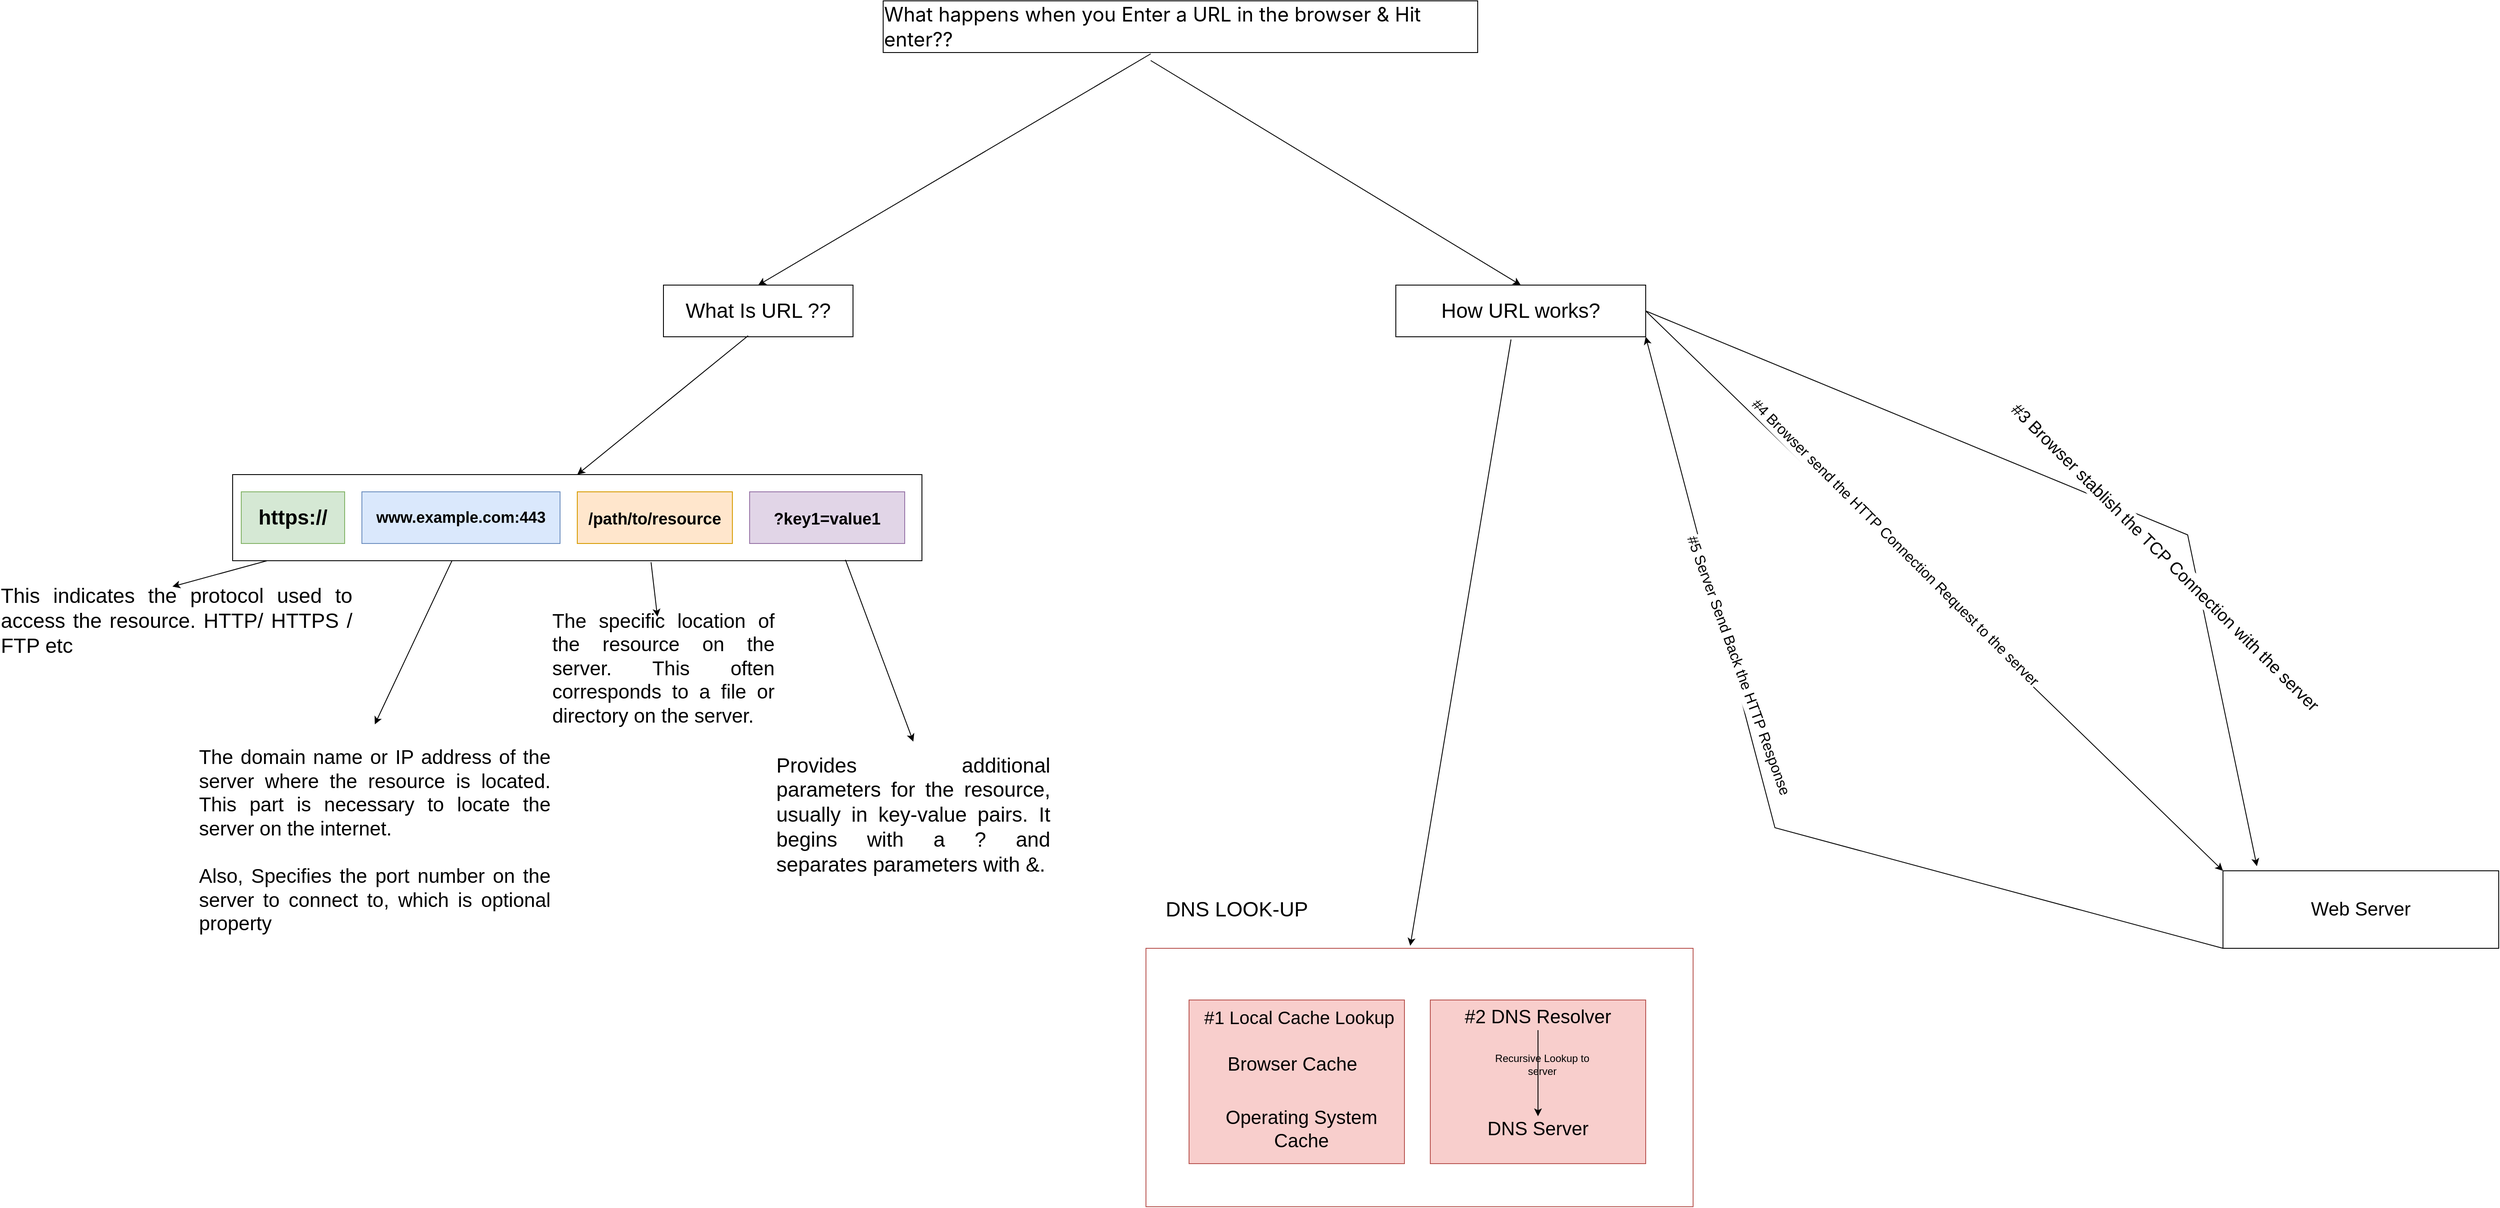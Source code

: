 <mxfile version="24.6.2" type="device">
  <diagram name="Page-1" id="i3nTFVdBFgkHJxC4hBws">
    <mxGraphModel dx="4537" dy="2906" grid="1" gridSize="10" guides="1" tooltips="1" connect="1" arrows="1" fold="1" page="1" pageScale="1" pageWidth="827" pageHeight="1169" math="0" shadow="0">
      <root>
        <mxCell id="0" />
        <mxCell id="1" parent="0" />
        <mxCell id="hVe1eKUD8T_nIxWZ-xXD-1" value="&lt;h1 style=&quot;box-sizing: border-box; margin-top: 0px; margin-right: 0px; margin-bottom: var(--su-2); margin-left: 0px; line-height: var(--lh-tight); text-align: start;&quot;&gt;&lt;font size=&quot;1&quot; style=&quot;&quot; face=&quot;-apple-system, system-ui, Segoe UI, Roboto, Helvetica, Arial, sans-serif, Apple Color Emoji, Segoe UI Emoji, Segoe UI Symbol&quot;&gt;&lt;span style=&quot;font-weight: 400; background-color: rgb(255, 255, 255); font-size: 23px;&quot;&gt;What happens when you Enter a URL in the browser &amp;amp; Hit enter??&lt;/span&gt;&lt;/font&gt;&lt;br&gt;&lt;/h1&gt;" style="rounded=0;whiteSpace=wrap;html=1;" vertex="1" parent="1">
          <mxGeometry x="145" y="-410" width="690" height="60" as="geometry" />
        </mxCell>
        <mxCell id="hVe1eKUD8T_nIxWZ-xXD-2" value="&lt;font style=&quot;font-size: 24px;&quot;&gt;What Is URL ??&lt;/font&gt;" style="rounded=0;whiteSpace=wrap;html=1;" vertex="1" parent="1">
          <mxGeometry x="-110" y="-80" width="220" height="60" as="geometry" />
        </mxCell>
        <mxCell id="hVe1eKUD8T_nIxWZ-xXD-3" value="&lt;font style=&quot;font-size: 24px;&quot;&gt;How URL works?&lt;/font&gt;" style="rounded=0;whiteSpace=wrap;html=1;" vertex="1" parent="1">
          <mxGeometry x="740" y="-80" width="290" height="60" as="geometry" />
        </mxCell>
        <mxCell id="hVe1eKUD8T_nIxWZ-xXD-4" value="" style="endArrow=classic;html=1;rounded=0;exitX=0.45;exitY=1.025;exitDx=0;exitDy=0;exitPerimeter=0;entryX=0.5;entryY=0;entryDx=0;entryDy=0;" edge="1" parent="1" source="hVe1eKUD8T_nIxWZ-xXD-1" target="hVe1eKUD8T_nIxWZ-xXD-2">
          <mxGeometry width="50" height="50" relative="1" as="geometry">
            <mxPoint x="380" y="290" as="sourcePoint" />
            <mxPoint x="430" y="240" as="targetPoint" />
          </mxGeometry>
        </mxCell>
        <mxCell id="hVe1eKUD8T_nIxWZ-xXD-5" value="" style="endArrow=classic;html=1;rounded=0;entryX=0.5;entryY=0;entryDx=0;entryDy=0;exitX=0.45;exitY=1.154;exitDx=0;exitDy=0;exitPerimeter=0;" edge="1" parent="1" source="hVe1eKUD8T_nIxWZ-xXD-1" target="hVe1eKUD8T_nIxWZ-xXD-3">
          <mxGeometry width="50" height="50" relative="1" as="geometry">
            <mxPoint x="430" y="100" as="sourcePoint" />
            <mxPoint x="280" y="250" as="targetPoint" />
          </mxGeometry>
        </mxCell>
        <mxCell id="hVe1eKUD8T_nIxWZ-xXD-6" value="" style="endArrow=classic;html=1;rounded=0;exitX=0.447;exitY=0.979;exitDx=0;exitDy=0;exitPerimeter=0;entryX=0.5;entryY=0;entryDx=0;entryDy=0;" edge="1" parent="1" source="hVe1eKUD8T_nIxWZ-xXD-2" target="hVe1eKUD8T_nIxWZ-xXD-11">
          <mxGeometry width="50" height="50" relative="1" as="geometry">
            <mxPoint x="410" y="330" as="sourcePoint" />
            <mxPoint x="-70" y="250" as="targetPoint" />
          </mxGeometry>
        </mxCell>
        <mxCell id="hVe1eKUD8T_nIxWZ-xXD-7" value="&lt;h1 style=&quot;box-sizing: border-box; margin-top: 0px; margin-right: 0px; margin-bottom: var(--su-2); margin-left: 0px; line-height: var(--lh-tight); text-align: start;&quot;&gt;&lt;pre style=&quot;box-sizing: border-box; margin-top: 0px; margin-bottom: 0px; overflow: auto;&quot; class=&quot;highlight plaintext&quot;&gt;&lt;font face=&quot;Helvetica&quot;&gt;https://&lt;/font&gt;&lt;font face=&quot;var(--ff-monospace)&quot;&gt;&lt;span style=&quot;font-weight: 400;&quot;&gt;&lt;br&gt;&lt;/span&gt;&lt;/font&gt;&lt;/pre&gt;&lt;/h1&gt;" style="rounded=0;whiteSpace=wrap;html=1;fillColor=#d5e8d4;strokeColor=#82b366;" vertex="1" parent="1">
          <mxGeometry x="-600" y="160" width="120" height="60" as="geometry" />
        </mxCell>
        <mxCell id="hVe1eKUD8T_nIxWZ-xXD-8" value="&lt;b&gt;&lt;font style=&quot;font-size: 18px;&quot;&gt;www.example.com:443&lt;/font&gt;&lt;/b&gt;" style="rounded=0;whiteSpace=wrap;html=1;fillColor=#dae8fc;strokeColor=#6c8ebf;" vertex="1" parent="1">
          <mxGeometry x="-460" y="160" width="230" height="60" as="geometry" />
        </mxCell>
        <mxCell id="hVe1eKUD8T_nIxWZ-xXD-9" value="&lt;h1 style=&quot;box-sizing: border-box; margin-top: 0px; margin-right: 0px; margin-bottom: var(--su-2); margin-left: 0px; line-height: var(--lh-tight); text-align: start;&quot;&gt;&lt;font style=&quot;font-size: 19px;&quot;&gt;/path/to/resource&lt;/font&gt;&lt;br&gt;&lt;/h1&gt;" style="rounded=0;whiteSpace=wrap;html=1;fillColor=#ffe6cc;strokeColor=#d79b00;" vertex="1" parent="1">
          <mxGeometry x="-210" y="160" width="180" height="60" as="geometry" />
        </mxCell>
        <mxCell id="hVe1eKUD8T_nIxWZ-xXD-10" value="&lt;h1 style=&quot;box-sizing: border-box; margin-top: 0px; margin-right: 0px; margin-bottom: var(--su-2); margin-left: 0px; line-height: var(--lh-tight); text-align: start;&quot;&gt;&lt;font style=&quot;font-size: 19px;&quot;&gt;?key1=value1&lt;/font&gt;&lt;br&gt;&lt;/h1&gt;" style="rounded=0;whiteSpace=wrap;html=1;fillColor=#e1d5e7;strokeColor=#9673a6;" vertex="1" parent="1">
          <mxGeometry x="-10" y="160" width="180" height="60" as="geometry" />
        </mxCell>
        <mxCell id="hVe1eKUD8T_nIxWZ-xXD-11" value="" style="rounded=0;whiteSpace=wrap;html=1;fillOpacity=0;" vertex="1" parent="1">
          <mxGeometry x="-610" y="140" width="800" height="100" as="geometry" />
        </mxCell>
        <mxCell id="hVe1eKUD8T_nIxWZ-xXD-12" value="&lt;div style=&quot;text-align: justify;&quot;&gt;&lt;span style=&quot;font-size: 24px; background-color: initial;&quot;&gt;This indicates the protocol used to access the resource. HTTP/ HTTPS / FTP etc&lt;/span&gt;&lt;/div&gt;" style="text;html=1;align=center;verticalAlign=middle;whiteSpace=wrap;rounded=0;" vertex="1" parent="1">
          <mxGeometry x="-880" y="250" width="410" height="120" as="geometry" />
        </mxCell>
        <mxCell id="hVe1eKUD8T_nIxWZ-xXD-13" value="&lt;div style=&quot;text-align: justify; font-size: 23px;&quot;&gt;&lt;span style=&quot;background-color: initial;&quot;&gt;&lt;font style=&quot;font-size: 23px;&quot;&gt;The domain name or IP address of the server where the resource is located. This part is necessary to locate the server on the internet.&lt;/font&gt;&lt;/span&gt;&lt;/div&gt;&lt;div style=&quot;text-align: justify; font-size: 23px;&quot;&gt;&lt;span style=&quot;background-color: initial;&quot;&gt;&lt;font style=&quot;font-size: 23px;&quot;&gt;&lt;br&gt;&lt;/font&gt;&lt;/span&gt;&lt;/div&gt;&lt;div style=&quot;text-align: justify; font-size: 23px;&quot;&gt;&lt;span style=&quot;background-color: initial;&quot;&gt;&lt;font style=&quot;font-size: 23px;&quot;&gt;Also, Specifies the port number on the server to connect to, which is optional property&lt;/font&gt;&lt;br&gt;&lt;/span&gt;&lt;/div&gt;" style="text;html=1;align=center;verticalAlign=middle;whiteSpace=wrap;rounded=0;" vertex="1" parent="1">
          <mxGeometry x="-650" y="430" width="410" height="270" as="geometry" />
        </mxCell>
        <mxCell id="hVe1eKUD8T_nIxWZ-xXD-14" value="&lt;div style=&quot;text-align: justify;&quot;&gt;&lt;span style=&quot;background-color: initial;&quot;&gt;&lt;font style=&quot;font-size: 23px;&quot;&gt;The specific location of the resource on the server. This often corresponds to a file or directory on the server.&lt;/font&gt;&lt;/span&gt;&lt;/div&gt;" style="text;html=1;align=center;verticalAlign=middle;whiteSpace=wrap;rounded=0;" vertex="1" parent="1">
          <mxGeometry x="-240" y="305" width="260" height="120" as="geometry" />
        </mxCell>
        <mxCell id="hVe1eKUD8T_nIxWZ-xXD-16" value="&lt;div style=&quot;text-align: justify;&quot;&gt;&lt;span style=&quot;font-size: 24px; background-color: initial;&quot;&gt;Provides additional parameters for the resource, usually in key-value pairs. It begins with a ? and separates parameters with &amp;amp;.&lt;/span&gt;&lt;/div&gt;" style="text;html=1;align=center;verticalAlign=middle;whiteSpace=wrap;rounded=0;" vertex="1" parent="1">
          <mxGeometry x="20" y="460" width="320" height="150" as="geometry" />
        </mxCell>
        <mxCell id="hVe1eKUD8T_nIxWZ-xXD-17" value="" style="endArrow=classic;html=1;rounded=0;exitX=0.05;exitY=1;exitDx=0;exitDy=0;exitPerimeter=0;entryX=0.488;entryY=0.167;entryDx=0;entryDy=0;entryPerimeter=0;" edge="1" parent="1" source="hVe1eKUD8T_nIxWZ-xXD-11" target="hVe1eKUD8T_nIxWZ-xXD-12">
          <mxGeometry width="50" height="50" relative="1" as="geometry">
            <mxPoint x="-210" y="430" as="sourcePoint" />
            <mxPoint x="-160" y="380" as="targetPoint" />
          </mxGeometry>
        </mxCell>
        <mxCell id="hVe1eKUD8T_nIxWZ-xXD-18" value="" style="endArrow=classic;html=1;rounded=0;exitX=0.318;exitY=1.003;exitDx=0;exitDy=0;exitPerimeter=0;entryX=0.5;entryY=0;entryDx=0;entryDy=0;" edge="1" parent="1" source="hVe1eKUD8T_nIxWZ-xXD-11" target="hVe1eKUD8T_nIxWZ-xXD-13">
          <mxGeometry width="50" height="50" relative="1" as="geometry">
            <mxPoint x="-130" y="380" as="sourcePoint" />
            <mxPoint x="-80" y="330" as="targetPoint" />
          </mxGeometry>
        </mxCell>
        <mxCell id="hVe1eKUD8T_nIxWZ-xXD-19" value="" style="endArrow=classic;html=1;rounded=0;exitX=0.607;exitY=1.017;exitDx=0;exitDy=0;exitPerimeter=0;" edge="1" parent="1" source="hVe1eKUD8T_nIxWZ-xXD-11" target="hVe1eKUD8T_nIxWZ-xXD-14">
          <mxGeometry width="50" height="50" relative="1" as="geometry">
            <mxPoint x="-346" y="250" as="sourcePoint" />
            <mxPoint x="-435" y="440" as="targetPoint" />
          </mxGeometry>
        </mxCell>
        <mxCell id="hVe1eKUD8T_nIxWZ-xXD-20" value="" style="endArrow=classic;html=1;rounded=0;exitX=0.889;exitY=0.989;exitDx=0;exitDy=0;exitPerimeter=0;" edge="1" parent="1" source="hVe1eKUD8T_nIxWZ-xXD-11">
          <mxGeometry width="50" height="50" relative="1" as="geometry">
            <mxPoint x="-346" y="250" as="sourcePoint" />
            <mxPoint x="180" y="450" as="targetPoint" />
          </mxGeometry>
        </mxCell>
        <mxCell id="hVe1eKUD8T_nIxWZ-xXD-22" value="" style="rounded=0;whiteSpace=wrap;html=1;fillColor=#f8cecc;strokeColor=#b85450;" vertex="1" parent="1">
          <mxGeometry x="500" y="750" width="250" height="190" as="geometry" />
        </mxCell>
        <mxCell id="hVe1eKUD8T_nIxWZ-xXD-23" value="" style="rounded=0;whiteSpace=wrap;html=1;fillColor=#f8cecc;strokeColor=#b85450;" vertex="1" parent="1">
          <mxGeometry x="780" y="750" width="250" height="190" as="geometry" />
        </mxCell>
        <mxCell id="hVe1eKUD8T_nIxWZ-xXD-24" value="" style="endArrow=classic;html=1;rounded=0;exitX=0.461;exitY=1.052;exitDx=0;exitDy=0;exitPerimeter=0;entryX=0.483;entryY=-0.01;entryDx=0;entryDy=0;entryPerimeter=0;" edge="1" parent="1" source="hVe1eKUD8T_nIxWZ-xXD-3" target="hVe1eKUD8T_nIxWZ-xXD-25">
          <mxGeometry width="50" height="50" relative="1" as="geometry">
            <mxPoint x="790" y="520" as="sourcePoint" />
            <mxPoint x="840" y="470" as="targetPoint" />
            <Array as="points" />
          </mxGeometry>
        </mxCell>
        <mxCell id="hVe1eKUD8T_nIxWZ-xXD-26" value="&lt;div style=&quot;text-align: justify;&quot;&gt;&lt;span style=&quot;font-size: 24px; background-color: initial;&quot;&gt;DNS LOOK-UP&lt;/span&gt;&lt;/div&gt;" style="text;html=1;align=center;verticalAlign=middle;resizable=0;points=[];autosize=1;strokeColor=none;fillColor=none;" vertex="1" parent="1">
          <mxGeometry x="460" y="625" width="190" height="40" as="geometry" />
        </mxCell>
        <mxCell id="hVe1eKUD8T_nIxWZ-xXD-27" value="&lt;font style=&quot;font-size: 22px;&quot;&gt;Browser Cache&lt;/font&gt;" style="text;html=1;align=center;verticalAlign=middle;whiteSpace=wrap;rounded=0;" vertex="1" parent="1">
          <mxGeometry x="510" y="802.5" width="220" height="45" as="geometry" />
        </mxCell>
        <mxCell id="hVe1eKUD8T_nIxWZ-xXD-28" value="&lt;font style=&quot;font-size: 22px;&quot;&gt;Operating System Cache&lt;/font&gt;" style="text;html=1;align=center;verticalAlign=middle;whiteSpace=wrap;rounded=0;" vertex="1" parent="1">
          <mxGeometry x="512.5" y="885" width="235" height="30" as="geometry" />
        </mxCell>
        <mxCell id="hVe1eKUD8T_nIxWZ-xXD-29" value="&lt;font style=&quot;font-size: 21px;&quot;&gt;#1 Local Cache Lookup&lt;/font&gt;" style="text;html=1;align=center;verticalAlign=middle;whiteSpace=wrap;rounded=0;" vertex="1" parent="1">
          <mxGeometry x="512.5" y="755" width="230" height="30" as="geometry" />
        </mxCell>
        <mxCell id="hVe1eKUD8T_nIxWZ-xXD-30" value="&lt;font style=&quot;font-size: 22px;&quot;&gt;#2 DNS Resolver&lt;/font&gt;" style="text;html=1;align=center;verticalAlign=middle;whiteSpace=wrap;rounded=0;" vertex="1" parent="1">
          <mxGeometry x="790" y="755" width="230" height="30" as="geometry" />
        </mxCell>
        <mxCell id="hVe1eKUD8T_nIxWZ-xXD-31" value="&lt;font style=&quot;font-size: 22px;&quot;&gt;DNS Server&lt;/font&gt;" style="text;html=1;align=center;verticalAlign=middle;whiteSpace=wrap;rounded=0;" vertex="1" parent="1">
          <mxGeometry x="825" y="885" width="160" height="30" as="geometry" />
        </mxCell>
        <mxCell id="hVe1eKUD8T_nIxWZ-xXD-34" value="" style="endArrow=classic;html=1;rounded=0;entryX=0.5;entryY=0;entryDx=0;entryDy=0;exitX=0.5;exitY=1;exitDx=0;exitDy=0;" edge="1" parent="1" source="hVe1eKUD8T_nIxWZ-xXD-30" target="hVe1eKUD8T_nIxWZ-xXD-31">
          <mxGeometry width="50" height="50" relative="1" as="geometry">
            <mxPoint x="1130" y="965" as="sourcePoint" />
            <mxPoint x="1180" y="915" as="targetPoint" />
          </mxGeometry>
        </mxCell>
        <mxCell id="hVe1eKUD8T_nIxWZ-xXD-39" value="Recursive Lookup to server" style="text;html=1;align=center;verticalAlign=middle;whiteSpace=wrap;rounded=0;" vertex="1" parent="1">
          <mxGeometry x="840" y="810" width="140" height="30" as="geometry" />
        </mxCell>
        <mxCell id="hVe1eKUD8T_nIxWZ-xXD-25" value="" style="rounded=0;whiteSpace=wrap;html=1;fillOpacity=0;fillColor=#f8cecc;strokeColor=#b85450;" vertex="1" parent="1">
          <mxGeometry x="450" y="690" width="635" height="300" as="geometry" />
        </mxCell>
        <mxCell id="hVe1eKUD8T_nIxWZ-xXD-42" value="&lt;font style=&quot;font-size: 22px;&quot;&gt;Web Server&lt;/font&gt;" style="rounded=0;whiteSpace=wrap;html=1;" vertex="1" parent="1">
          <mxGeometry x="1700" y="600" width="320" height="90" as="geometry" />
        </mxCell>
        <mxCell id="hVe1eKUD8T_nIxWZ-xXD-47" value="" style="endArrow=classic;html=1;rounded=0;exitX=1;exitY=0.5;exitDx=0;exitDy=0;entryX=0.123;entryY=-0.06;entryDx=0;entryDy=0;entryPerimeter=0;" edge="1" parent="1" source="hVe1eKUD8T_nIxWZ-xXD-3" target="hVe1eKUD8T_nIxWZ-xXD-42">
          <mxGeometry relative="1" as="geometry">
            <mxPoint x="1220" y="170" as="sourcePoint" />
            <mxPoint x="1660" y="355" as="targetPoint" />
            <Array as="points">
              <mxPoint x="1659" y="210" />
            </Array>
          </mxGeometry>
        </mxCell>
        <mxCell id="hVe1eKUD8T_nIxWZ-xXD-48" value="&lt;font style=&quot;font-size: 20px;&quot;&gt;#3 Browser stablish the TCP Connection with the server&lt;/font&gt;" style="edgeLabel;resizable=0;html=1;;align=center;verticalAlign=middle;rotation=45;" connectable="0" vertex="1" parent="hVe1eKUD8T_nIxWZ-xXD-47">
          <mxGeometry relative="1" as="geometry">
            <mxPoint x="107" y="80" as="offset" />
          </mxGeometry>
        </mxCell>
        <mxCell id="hVe1eKUD8T_nIxWZ-xXD-49" value="" style="endArrow=classic;html=1;rounded=0;entryX=0;entryY=0;entryDx=0;entryDy=0;exitX=1;exitY=0.5;exitDx=0;exitDy=0;" edge="1" parent="1" source="hVe1eKUD8T_nIxWZ-xXD-3" target="hVe1eKUD8T_nIxWZ-xXD-42">
          <mxGeometry relative="1" as="geometry">
            <mxPoint x="1030" y="-20" as="sourcePoint" />
            <mxPoint x="1590" y="420" as="targetPoint" />
          </mxGeometry>
        </mxCell>
        <mxCell id="hVe1eKUD8T_nIxWZ-xXD-50" value="&lt;font style=&quot;font-size: 17px;&quot;&gt;#4 Browser send the HTTP Connection Request to the server&lt;/font&gt;" style="edgeLabel;resizable=0;html=1;;align=center;verticalAlign=middle;rotation=45;" connectable="0" vertex="1" parent="hVe1eKUD8T_nIxWZ-xXD-49">
          <mxGeometry relative="1" as="geometry">
            <mxPoint x="-46" y="-56" as="offset" />
          </mxGeometry>
        </mxCell>
        <mxCell id="hVe1eKUD8T_nIxWZ-xXD-51" value="" style="endArrow=classic;html=1;rounded=0;exitX=0;exitY=1;exitDx=0;exitDy=0;entryX=1;entryY=1;entryDx=0;entryDy=0;" edge="1" parent="1" source="hVe1eKUD8T_nIxWZ-xXD-42" target="hVe1eKUD8T_nIxWZ-xXD-3">
          <mxGeometry relative="1" as="geometry">
            <mxPoint x="1550" y="507.5" as="sourcePoint" />
            <mxPoint x="1140" y="330" as="targetPoint" />
            <Array as="points">
              <mxPoint x="1180" y="550" />
            </Array>
          </mxGeometry>
        </mxCell>
        <mxCell id="hVe1eKUD8T_nIxWZ-xXD-52" value="&lt;font style=&quot;font-size: 17px;&quot;&gt;#5 Server Send Back the HTTP Response&lt;/font&gt;" style="edgeLabel;resizable=0;html=1;;align=center;verticalAlign=middle;rotation=70;" connectable="0" vertex="1" parent="hVe1eKUD8T_nIxWZ-xXD-51">
          <mxGeometry relative="1" as="geometry">
            <mxPoint x="-36" y="-164" as="offset" />
          </mxGeometry>
        </mxCell>
      </root>
    </mxGraphModel>
  </diagram>
</mxfile>
